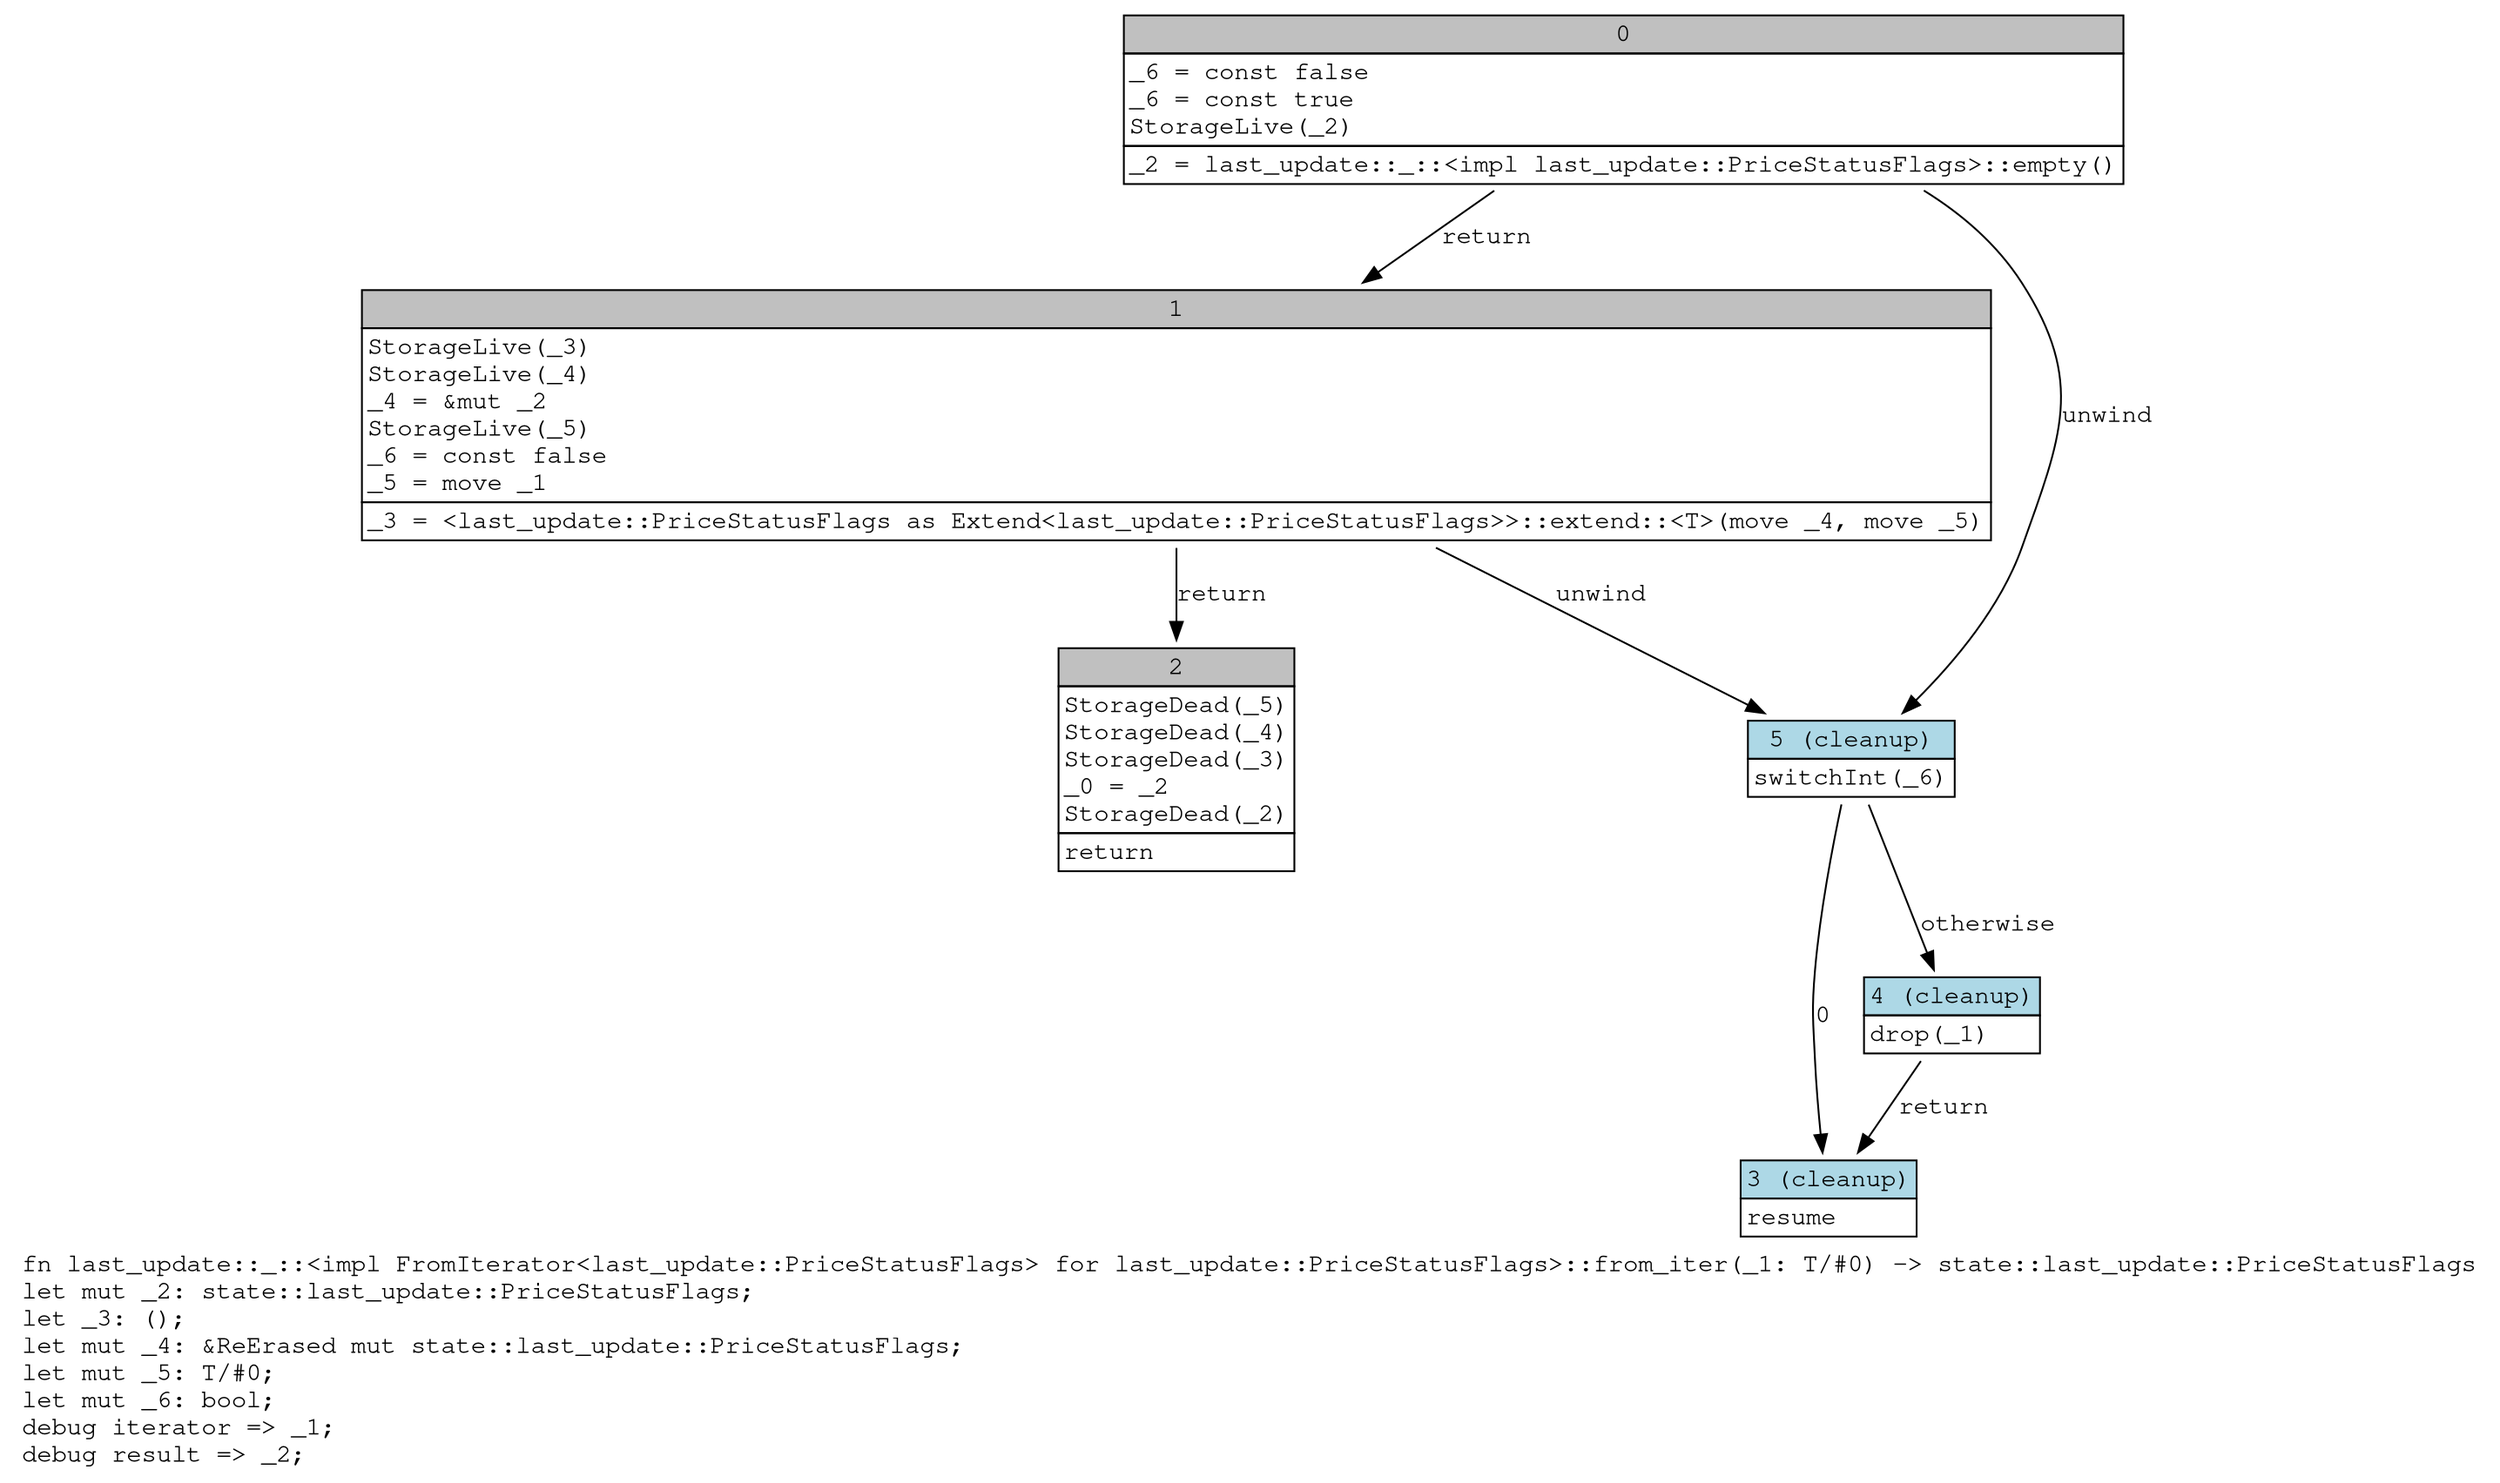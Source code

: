 digraph Mir_0_6725 {
    graph [fontname="Courier, monospace"];
    node [fontname="Courier, monospace"];
    edge [fontname="Courier, monospace"];
    label=<fn last_update::_::&lt;impl FromIterator&lt;last_update::PriceStatusFlags&gt; for last_update::PriceStatusFlags&gt;::from_iter(_1: T/#0) -&gt; state::last_update::PriceStatusFlags<br align="left"/>let mut _2: state::last_update::PriceStatusFlags;<br align="left"/>let _3: ();<br align="left"/>let mut _4: &amp;ReErased mut state::last_update::PriceStatusFlags;<br align="left"/>let mut _5: T/#0;<br align="left"/>let mut _6: bool;<br align="left"/>debug iterator =&gt; _1;<br align="left"/>debug result =&gt; _2;<br align="left"/>>;
    bb0__0_6725 [shape="none", label=<<table border="0" cellborder="1" cellspacing="0"><tr><td bgcolor="gray" align="center" colspan="1">0</td></tr><tr><td align="left" balign="left">_6 = const false<br/>_6 = const true<br/>StorageLive(_2)<br/></td></tr><tr><td align="left">_2 = last_update::_::&lt;impl last_update::PriceStatusFlags&gt;::empty()</td></tr></table>>];
    bb1__0_6725 [shape="none", label=<<table border="0" cellborder="1" cellspacing="0"><tr><td bgcolor="gray" align="center" colspan="1">1</td></tr><tr><td align="left" balign="left">StorageLive(_3)<br/>StorageLive(_4)<br/>_4 = &amp;mut _2<br/>StorageLive(_5)<br/>_6 = const false<br/>_5 = move _1<br/></td></tr><tr><td align="left">_3 = &lt;last_update::PriceStatusFlags as Extend&lt;last_update::PriceStatusFlags&gt;&gt;::extend::&lt;T&gt;(move _4, move _5)</td></tr></table>>];
    bb2__0_6725 [shape="none", label=<<table border="0" cellborder="1" cellspacing="0"><tr><td bgcolor="gray" align="center" colspan="1">2</td></tr><tr><td align="left" balign="left">StorageDead(_5)<br/>StorageDead(_4)<br/>StorageDead(_3)<br/>_0 = _2<br/>StorageDead(_2)<br/></td></tr><tr><td align="left">return</td></tr></table>>];
    bb3__0_6725 [shape="none", label=<<table border="0" cellborder="1" cellspacing="0"><tr><td bgcolor="lightblue" align="center" colspan="1">3 (cleanup)</td></tr><tr><td align="left">resume</td></tr></table>>];
    bb4__0_6725 [shape="none", label=<<table border="0" cellborder="1" cellspacing="0"><tr><td bgcolor="lightblue" align="center" colspan="1">4 (cleanup)</td></tr><tr><td align="left">drop(_1)</td></tr></table>>];
    bb5__0_6725 [shape="none", label=<<table border="0" cellborder="1" cellspacing="0"><tr><td bgcolor="lightblue" align="center" colspan="1">5 (cleanup)</td></tr><tr><td align="left">switchInt(_6)</td></tr></table>>];
    bb0__0_6725 -> bb1__0_6725 [label="return"];
    bb0__0_6725 -> bb5__0_6725 [label="unwind"];
    bb1__0_6725 -> bb2__0_6725 [label="return"];
    bb1__0_6725 -> bb5__0_6725 [label="unwind"];
    bb4__0_6725 -> bb3__0_6725 [label="return"];
    bb5__0_6725 -> bb3__0_6725 [label="0"];
    bb5__0_6725 -> bb4__0_6725 [label="otherwise"];
}
